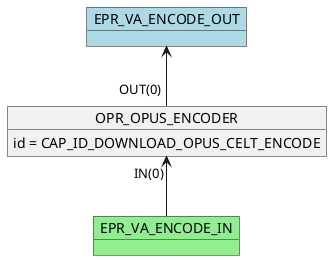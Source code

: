 @startuml

    object OPR_OPUS_ENCODER
    OPR_OPUS_ENCODER : id = CAP_ID_DOWNLOAD_OPUS_CELT_ENCODE
    object EPR_VA_ENCODE_IN #lightgreen
    OPR_OPUS_ENCODER "IN(0)" <-- EPR_VA_ENCODE_IN
    object EPR_VA_ENCODE_OUT #lightblue
    EPR_VA_ENCODE_OUT <-- "OUT(0)" OPR_OPUS_ENCODER
@enduml
